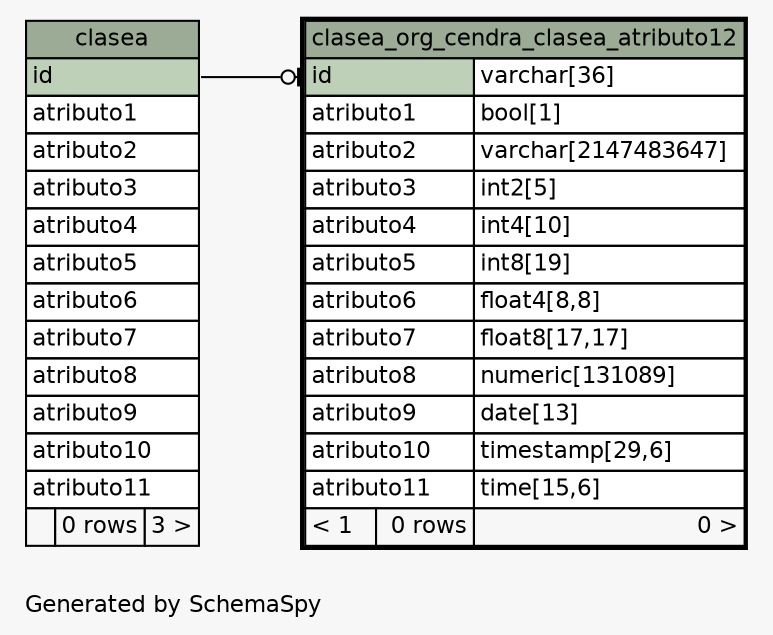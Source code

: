 // dot 2.38.0 on Windows 10 10.0
// SchemaSpy rev 590
digraph "oneDegreeRelationshipsDiagram" {
  graph [
    rankdir="RL"
    bgcolor="#f7f7f7"
    label="\nGenerated by SchemaSpy"
    labeljust="l"
    nodesep="0.18"
    ranksep="0.46"
    fontname="Helvetica"
    fontsize="11"
  ];
  node [
    fontname="Helvetica"
    fontsize="11"
    shape="plaintext"
  ];
  edge [
    arrowsize="0.8"
  ];
  "clasea_org_cendra_clasea_atributo12":"id":w -> "clasea":"id":e [arrowhead=none dir=back arrowtail=teeodot];
  "clasea" [
    label=<
    <TABLE BORDER="0" CELLBORDER="1" CELLSPACING="0" BGCOLOR="#ffffff">
      <TR><TD COLSPAN="3" BGCOLOR="#9bab96" ALIGN="CENTER">clasea</TD></TR>
      <TR><TD PORT="id" COLSPAN="3" BGCOLOR="#bed1b8" ALIGN="LEFT">id</TD></TR>
      <TR><TD PORT="atributo1" COLSPAN="3" ALIGN="LEFT">atributo1</TD></TR>
      <TR><TD PORT="atributo2" COLSPAN="3" ALIGN="LEFT">atributo2</TD></TR>
      <TR><TD PORT="atributo3" COLSPAN="3" ALIGN="LEFT">atributo3</TD></TR>
      <TR><TD PORT="atributo4" COLSPAN="3" ALIGN="LEFT">atributo4</TD></TR>
      <TR><TD PORT="atributo5" COLSPAN="3" ALIGN="LEFT">atributo5</TD></TR>
      <TR><TD PORT="atributo6" COLSPAN="3" ALIGN="LEFT">atributo6</TD></TR>
      <TR><TD PORT="atributo7" COLSPAN="3" ALIGN="LEFT">atributo7</TD></TR>
      <TR><TD PORT="atributo8" COLSPAN="3" ALIGN="LEFT">atributo8</TD></TR>
      <TR><TD PORT="atributo9" COLSPAN="3" ALIGN="LEFT">atributo9</TD></TR>
      <TR><TD PORT="atributo10" COLSPAN="3" ALIGN="LEFT">atributo10</TD></TR>
      <TR><TD PORT="atributo11" COLSPAN="3" ALIGN="LEFT">atributo11</TD></TR>
      <TR><TD ALIGN="LEFT" BGCOLOR="#f7f7f7">  </TD><TD ALIGN="RIGHT" BGCOLOR="#f7f7f7">0 rows</TD><TD ALIGN="RIGHT" BGCOLOR="#f7f7f7">3 &gt;</TD></TR>
    </TABLE>>
    URL="clasea.html"
    tooltip="clasea"
  ];
  "clasea_org_cendra_clasea_atributo12" [
    label=<
    <TABLE BORDER="2" CELLBORDER="1" CELLSPACING="0" BGCOLOR="#ffffff">
      <TR><TD COLSPAN="3" BGCOLOR="#9bab96" ALIGN="CENTER">clasea_org_cendra_clasea_atributo12</TD></TR>
      <TR><TD PORT="id" COLSPAN="2" BGCOLOR="#bed1b8" ALIGN="LEFT">id</TD><TD PORT="id.type" ALIGN="LEFT">varchar[36]</TD></TR>
      <TR><TD PORT="atributo1" COLSPAN="2" ALIGN="LEFT">atributo1</TD><TD PORT="atributo1.type" ALIGN="LEFT">bool[1]</TD></TR>
      <TR><TD PORT="atributo2" COLSPAN="2" ALIGN="LEFT">atributo2</TD><TD PORT="atributo2.type" ALIGN="LEFT">varchar[2147483647]</TD></TR>
      <TR><TD PORT="atributo3" COLSPAN="2" ALIGN="LEFT">atributo3</TD><TD PORT="atributo3.type" ALIGN="LEFT">int2[5]</TD></TR>
      <TR><TD PORT="atributo4" COLSPAN="2" ALIGN="LEFT">atributo4</TD><TD PORT="atributo4.type" ALIGN="LEFT">int4[10]</TD></TR>
      <TR><TD PORT="atributo5" COLSPAN="2" ALIGN="LEFT">atributo5</TD><TD PORT="atributo5.type" ALIGN="LEFT">int8[19]</TD></TR>
      <TR><TD PORT="atributo6" COLSPAN="2" ALIGN="LEFT">atributo6</TD><TD PORT="atributo6.type" ALIGN="LEFT">float4[8,8]</TD></TR>
      <TR><TD PORT="atributo7" COLSPAN="2" ALIGN="LEFT">atributo7</TD><TD PORT="atributo7.type" ALIGN="LEFT">float8[17,17]</TD></TR>
      <TR><TD PORT="atributo8" COLSPAN="2" ALIGN="LEFT">atributo8</TD><TD PORT="atributo8.type" ALIGN="LEFT">numeric[131089]</TD></TR>
      <TR><TD PORT="atributo9" COLSPAN="2" ALIGN="LEFT">atributo9</TD><TD PORT="atributo9.type" ALIGN="LEFT">date[13]</TD></TR>
      <TR><TD PORT="atributo10" COLSPAN="2" ALIGN="LEFT">atributo10</TD><TD PORT="atributo10.type" ALIGN="LEFT">timestamp[29,6]</TD></TR>
      <TR><TD PORT="atributo11" COLSPAN="2" ALIGN="LEFT">atributo11</TD><TD PORT="atributo11.type" ALIGN="LEFT">time[15,6]</TD></TR>
      <TR><TD ALIGN="LEFT" BGCOLOR="#f7f7f7">&lt; 1</TD><TD ALIGN="RIGHT" BGCOLOR="#f7f7f7">0 rows</TD><TD ALIGN="RIGHT" BGCOLOR="#f7f7f7">0 &gt;</TD></TR>
    </TABLE>>
    URL="clasea_org_cendra_clasea_atributo12.html"
    tooltip="clasea_org_cendra_clasea_atributo12"
  ];
}
